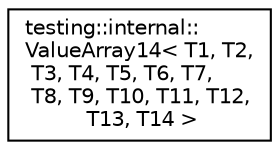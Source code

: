 digraph "Graphical Class Hierarchy"
{
  edge [fontname="Helvetica",fontsize="10",labelfontname="Helvetica",labelfontsize="10"];
  node [fontname="Helvetica",fontsize="10",shape=record];
  rankdir="LR";
  Node0 [label="testing::internal::\lValueArray14\< T1, T2,\l T3, T4, T5, T6, T7,\l T8, T9, T10, T11, T12,\l T13, T14 \>",height=0.2,width=0.4,color="black", fillcolor="white", style="filled",URL="$classtesting_1_1internal_1_1ValueArray14.html"];
}

